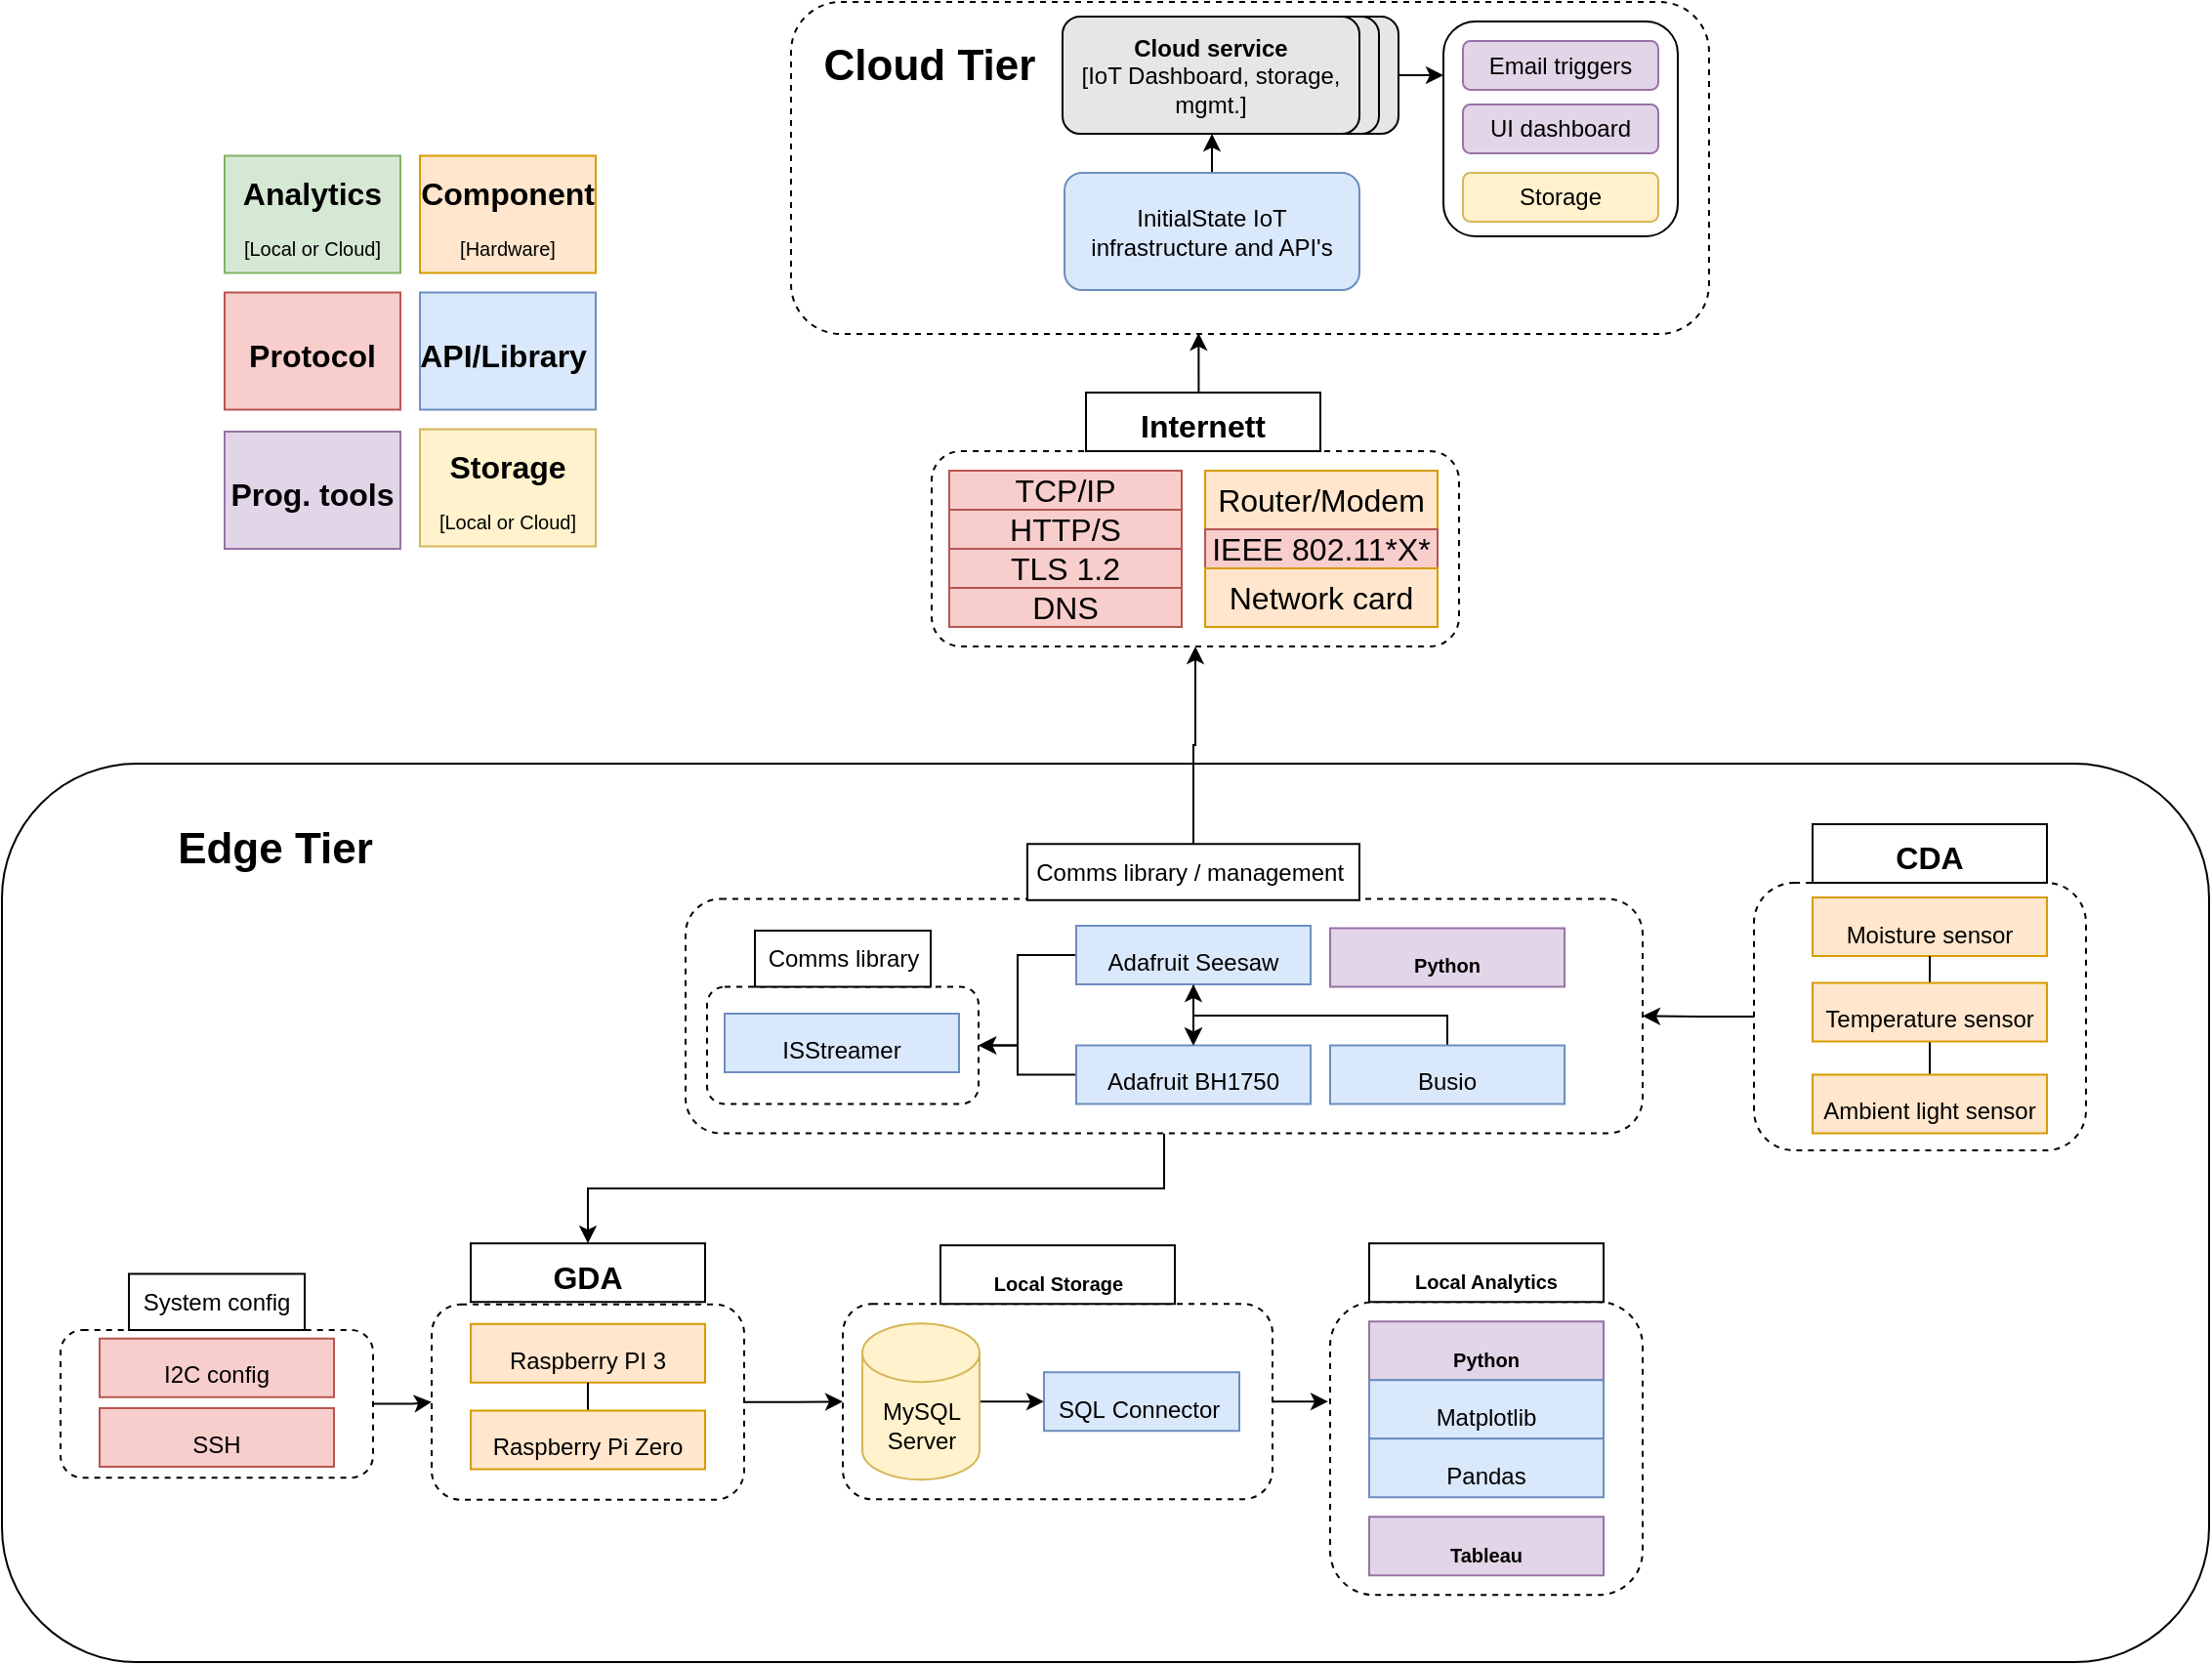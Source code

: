<mxfile version="15.8.6" type="device"><diagram id="qa9-2H3umzSsuSOAsRRX" name="Page-1"><mxGraphModel dx="1518" dy="998" grid="1" gridSize="10" guides="1" tooltips="1" connect="1" arrows="1" fold="1" page="1" pageScale="1" pageWidth="850" pageHeight="1100" math="0" shadow="0"><root><mxCell id="0"/><mxCell id="1" parent="0"/><mxCell id="AncysEgmRt1BbwGjheeK-12" value="" style="rounded=1;whiteSpace=wrap;html=1;fillColor=#FFFFFF;strokeColor=#000000;" parent="1" vertex="1"><mxGeometry x="-304" y="670" width="1130" height="460" as="geometry"/></mxCell><mxCell id="C_vONKfGkqH81KQnFFB2-52" value="" style="rounded=1;whiteSpace=wrap;html=1;dashed=1;fontSize=16;" parent="1" vertex="1"><mxGeometry x="172" y="510" width="270" height="100" as="geometry"/></mxCell><mxCell id="C_vONKfGkqH81KQnFFB2-5" value="" style="rounded=1;whiteSpace=wrap;html=1;fontSize=16;dashed=1;" parent="1" vertex="1"><mxGeometry x="126.5" y="946.62" width="220" height="100" as="geometry"/></mxCell><mxCell id="zpVuGUOi7YEsFgOO7HQb-15" style="edgeStyle=orthogonalEdgeStyle;rounded=0;orthogonalLoop=1;jettySize=auto;html=1;exitX=1;exitY=0.5;exitDx=0;exitDy=0;entryX=0;entryY=0.5;entryDx=0;entryDy=0;" edge="1" parent="1" source="C_vONKfGkqH81KQnFFB2-18" target="C_vONKfGkqH81KQnFFB2-5"><mxGeometry relative="1" as="geometry"/></mxCell><mxCell id="C_vONKfGkqH81KQnFFB2-18" value="" style="rounded=1;whiteSpace=wrap;html=1;dashed=1;fontSize=16;" parent="1" vertex="1"><mxGeometry x="-84" y="946.87" width="160" height="100" as="geometry"/></mxCell><mxCell id="C_vONKfGkqH81KQnFFB2-19" value="&lt;font size=&quot;1&quot;&gt;&lt;b style=&quot;font-size: 16px&quot;&gt;GDA&lt;/b&gt;&lt;/font&gt;" style="rounded=0;whiteSpace=wrap;html=1;fontSize=21;" parent="1" vertex="1"><mxGeometry x="-64" y="915.62" width="120" height="30" as="geometry"/></mxCell><mxCell id="zpVuGUOi7YEsFgOO7HQb-18" style="edgeStyle=orthogonalEdgeStyle;rounded=0;orthogonalLoop=1;jettySize=auto;html=1;entryX=1;entryY=0.5;entryDx=0;entryDy=0;" edge="1" parent="1" source="C_vONKfGkqH81KQnFFB2-16" target="C_vONKfGkqH81KQnFFB2-10"><mxGeometry relative="1" as="geometry"/></mxCell><mxCell id="C_vONKfGkqH81KQnFFB2-16" value="" style="rounded=1;whiteSpace=wrap;html=1;dashed=1;fontSize=16;" parent="1" vertex="1"><mxGeometry x="593" y="731" width="170" height="137" as="geometry"/></mxCell><mxCell id="zpVuGUOi7YEsFgOO7HQb-14" style="edgeStyle=orthogonalEdgeStyle;rounded=0;orthogonalLoop=1;jettySize=auto;html=1;entryX=0.5;entryY=0;entryDx=0;entryDy=0;" edge="1" parent="1" source="C_vONKfGkqH81KQnFFB2-10" target="C_vONKfGkqH81KQnFFB2-19"><mxGeometry relative="1" as="geometry"/></mxCell><mxCell id="C_vONKfGkqH81KQnFFB2-10" value="" style="rounded=1;whiteSpace=wrap;html=1;dashed=1;fontSize=16;" parent="1" vertex="1"><mxGeometry x="46" y="739.25" width="490" height="120" as="geometry"/></mxCell><mxCell id="AncysEgmRt1BbwGjheeK-13" value="&lt;b&gt;&lt;font style=&quot;font-size: 22px&quot;&gt;Edge Tier&lt;/font&gt;&lt;/b&gt;" style="rounded=0;whiteSpace=wrap;html=1;strokeColor=#FFFFFF;fillColor=#FFFFFF;" parent="1" vertex="1"><mxGeometry x="-224" y="688.5" width="120" height="50" as="geometry"/></mxCell><mxCell id="AncysEgmRt1BbwGjheeK-7" value="" style="rounded=1;whiteSpace=wrap;html=1;fillColor=#FFFFFF;strokeColor=#000000;dashed=1;" parent="1" vertex="1"><mxGeometry x="100" y="280" width="470" height="170" as="geometry"/></mxCell><mxCell id="C_vONKfGkqH81KQnFFB2-23" style="edgeStyle=orthogonalEdgeStyle;rounded=0;orthogonalLoop=1;jettySize=auto;html=1;exitX=1;exitY=0.5;exitDx=0;exitDy=0;exitPerimeter=0;fontSize=16;" parent="1" source="AncysEgmRt1BbwGjheeK-1" target="AncysEgmRt1BbwGjheeK-11" edge="1"><mxGeometry relative="1" as="geometry"/></mxCell><mxCell id="AncysEgmRt1BbwGjheeK-1" value="MySQL&lt;br&gt;Server" style="shape=cylinder3;whiteSpace=wrap;html=1;boundedLbl=1;backgroundOutline=1;size=15;fillColor=#fff2cc;strokeColor=#d6b656;" parent="1" vertex="1"><mxGeometry x="136.5" y="956.62" width="60" height="80" as="geometry"/></mxCell><mxCell id="C_vONKfGkqH81KQnFFB2-106" style="edgeStyle=orthogonalEdgeStyle;rounded=0;orthogonalLoop=1;jettySize=auto;html=1;exitX=1;exitY=0.5;exitDx=0;exitDy=0;entryX=0;entryY=0.25;entryDx=0;entryDy=0;fontSize=12;" parent="1" source="AncysEgmRt1BbwGjheeK-2" target="C_vONKfGkqH81KQnFFB2-105" edge="1"><mxGeometry relative="1" as="geometry"/></mxCell><mxCell id="AncysEgmRt1BbwGjheeK-2" value="" style="rounded=1;whiteSpace=wrap;html=1;fillColor=#E6E6E6;" parent="1" vertex="1"><mxGeometry x="260" y="287.5" width="151" height="60" as="geometry"/></mxCell><mxCell id="AncysEgmRt1BbwGjheeK-3" value="" style="rounded=1;whiteSpace=wrap;html=1;fillColor=#E6E6E6;" parent="1" vertex="1"><mxGeometry x="250" y="287.5" width="151" height="60" as="geometry"/></mxCell><mxCell id="AncysEgmRt1BbwGjheeK-4" value="&lt;b&gt;Cloud service&lt;br&gt;&lt;/b&gt;[IoT Dashboard, storage, mgmt.]" style="rounded=1;whiteSpace=wrap;html=1;fillColor=#E6E6E6;" parent="1" vertex="1"><mxGeometry x="239" y="287.5" width="152" height="60" as="geometry"/></mxCell><mxCell id="C_vONKfGkqH81KQnFFB2-108" style="edgeStyle=orthogonalEdgeStyle;rounded=0;orthogonalLoop=1;jettySize=auto;html=1;exitX=0.5;exitY=0;exitDx=0;exitDy=0;fontSize=12;" parent="1" source="AncysEgmRt1BbwGjheeK-6" target="AncysEgmRt1BbwGjheeK-4" edge="1"><mxGeometry relative="1" as="geometry"/></mxCell><mxCell id="AncysEgmRt1BbwGjheeK-6" value="InitialState IoT infrastructure and API's" style="rounded=1;whiteSpace=wrap;html=1;fillColor=#dae8fc;strokeColor=#6c8ebf;" parent="1" vertex="1"><mxGeometry x="240" y="367.5" width="151" height="60" as="geometry"/></mxCell><mxCell id="AncysEgmRt1BbwGjheeK-8" value="&lt;b&gt;&lt;font style=&quot;font-size: 22px&quot;&gt;Cloud Tier&lt;/font&gt;&lt;/b&gt;" style="rounded=0;whiteSpace=wrap;html=1;strokeColor=#FFFFFF;fillColor=#FFFFFF;" parent="1" vertex="1"><mxGeometry x="111" y="287.5" width="120" height="50" as="geometry"/></mxCell><mxCell id="zpVuGUOi7YEsFgOO7HQb-16" style="edgeStyle=orthogonalEdgeStyle;rounded=0;orthogonalLoop=1;jettySize=auto;html=1;exitX=1;exitY=0.5;exitDx=0;exitDy=0;" edge="1" parent="1" source="C_vONKfGkqH81KQnFFB2-5"><mxGeometry relative="1" as="geometry"><mxPoint x="375" y="997" as="targetPoint"/></mxGeometry></mxCell><mxCell id="AncysEgmRt1BbwGjheeK-11" value="&lt;font style=&quot;font-size: 12px&quot;&gt;SQL&amp;nbsp;Connector&amp;nbsp;&lt;/font&gt;" style="rounded=0;whiteSpace=wrap;html=1;fontSize=21;strokeColor=#6c8ebf;fillColor=#dae8fc;" parent="1" vertex="1"><mxGeometry x="229.5" y="981.62" width="100" height="30" as="geometry"/></mxCell><mxCell id="AncysEgmRt1BbwGjheeK-16" value="&lt;font style=&quot;font-size: 12px&quot;&gt;Raspberry PI 3&lt;/font&gt;" style="rounded=0;whiteSpace=wrap;html=1;fontSize=21;strokeColor=#d79b00;fillColor=#ffe6cc;" parent="1" vertex="1"><mxGeometry x="-64" y="956.87" width="120" height="30" as="geometry"/></mxCell><mxCell id="C_vONKfGkqH81KQnFFB2-142" style="edgeStyle=orthogonalEdgeStyle;rounded=0;orthogonalLoop=1;jettySize=auto;html=1;exitX=0.5;exitY=0;exitDx=0;exitDy=0;entryX=0.5;entryY=1;entryDx=0;entryDy=0;fontSize=12;endArrow=none;endFill=0;" parent="1" source="AncysEgmRt1BbwGjheeK-17" target="AncysEgmRt1BbwGjheeK-16" edge="1"><mxGeometry relative="1" as="geometry"/></mxCell><mxCell id="AncysEgmRt1BbwGjheeK-17" value="&lt;font style=&quot;font-size: 12px&quot;&gt;Raspberry Pi Zero&lt;/font&gt;" style="rounded=0;whiteSpace=wrap;html=1;fontSize=21;strokeColor=#d79b00;fillColor=#ffe6cc;" parent="1" vertex="1"><mxGeometry x="-64" y="1001.25" width="120" height="30" as="geometry"/></mxCell><mxCell id="AncysEgmRt1BbwGjheeK-19" value="&lt;font&gt;&lt;font style=&quot;font-size: 12px&quot;&gt;Moisture sensor&lt;/font&gt;&lt;br&gt;&lt;/font&gt;" style="rounded=0;whiteSpace=wrap;html=1;fontSize=21;strokeColor=#d79b00;fillColor=#ffe6cc;" parent="1" vertex="1"><mxGeometry x="623" y="738.5" width="120" height="30" as="geometry"/></mxCell><mxCell id="C_vONKfGkqH81KQnFFB2-140" style="edgeStyle=orthogonalEdgeStyle;rounded=0;orthogonalLoop=1;jettySize=auto;html=1;exitX=0.5;exitY=0;exitDx=0;exitDy=0;entryX=0.5;entryY=1;entryDx=0;entryDy=0;fontSize=12;endArrow=none;endFill=0;" parent="1" source="AncysEgmRt1BbwGjheeK-20" target="AncysEgmRt1BbwGjheeK-21" edge="1"><mxGeometry relative="1" as="geometry"/></mxCell><mxCell id="AncysEgmRt1BbwGjheeK-20" value="&lt;font&gt;&lt;font style=&quot;font-size: 12px&quot;&gt;Ambient light sensor&lt;/font&gt;&lt;br&gt;&lt;/font&gt;" style="rounded=0;whiteSpace=wrap;html=1;fontSize=21;strokeColor=#d79b00;fillColor=#ffe6cc;" parent="1" vertex="1"><mxGeometry x="623" y="829.25" width="120" height="30" as="geometry"/></mxCell><mxCell id="C_vONKfGkqH81KQnFFB2-141" style="edgeStyle=orthogonalEdgeStyle;rounded=0;orthogonalLoop=1;jettySize=auto;html=1;exitX=0.5;exitY=0;exitDx=0;exitDy=0;entryX=0.5;entryY=1;entryDx=0;entryDy=0;fontSize=12;endArrow=none;endFill=0;" parent="1" source="AncysEgmRt1BbwGjheeK-21" target="AncysEgmRt1BbwGjheeK-19" edge="1"><mxGeometry relative="1" as="geometry"/></mxCell><mxCell id="AncysEgmRt1BbwGjheeK-21" value="&lt;font style=&quot;line-height: 1&quot;&gt;&lt;font style=&quot;font-size: 12px&quot;&gt;Temperature sensor&lt;/font&gt;&lt;br&gt;&lt;/font&gt;" style="rounded=0;whiteSpace=wrap;html=1;fontSize=21;strokeColor=#d79b00;fillColor=#ffe6cc;" parent="1" vertex="1"><mxGeometry x="623" y="782.25" width="120" height="30" as="geometry"/></mxCell><mxCell id="C_vONKfGkqH81KQnFFB2-3" value="&lt;font size=&quot;1&quot;&gt;&lt;b style=&quot;font-size: 16px&quot;&gt;Component&lt;br&gt;&lt;/b&gt;[Hardware]&lt;br&gt;&lt;/font&gt;" style="rounded=0;whiteSpace=wrap;html=1;fontSize=21;strokeColor=#d79b00;fillColor=#ffe6cc;" parent="1" vertex="1"><mxGeometry x="-90" y="358.75" width="90" height="60" as="geometry"/></mxCell><mxCell id="C_vONKfGkqH81KQnFFB2-4" value="&lt;font size=&quot;1&quot;&gt;&lt;b style=&quot;font-size: 16px&quot;&gt;API/Library&amp;nbsp;&lt;/b&gt;&lt;br&gt;&lt;/font&gt;" style="rounded=0;whiteSpace=wrap;html=1;fontSize=21;strokeColor=#6c8ebf;fillColor=#dae8fc;" parent="1" vertex="1"><mxGeometry x="-90" y="428.75" width="90" height="60" as="geometry"/></mxCell><mxCell id="C_vONKfGkqH81KQnFFB2-122" value="" style="edgeStyle=orthogonalEdgeStyle;rounded=0;orthogonalLoop=1;jettySize=auto;html=1;fontSize=12;" parent="1" source="C_vONKfGkqH81KQnFFB2-6" target="C_vONKfGkqH81KQnFFB2-7" edge="1"><mxGeometry relative="1" as="geometry"/></mxCell><mxCell id="C_vONKfGkqH81KQnFFB2-126" style="edgeStyle=orthogonalEdgeStyle;rounded=0;orthogonalLoop=1;jettySize=auto;html=1;exitX=0;exitY=0.5;exitDx=0;exitDy=0;entryX=1;entryY=0.5;entryDx=0;entryDy=0;fontSize=12;" parent="1" source="C_vONKfGkqH81KQnFFB2-6" target="C_vONKfGkqH81KQnFFB2-123" edge="1"><mxGeometry relative="1" as="geometry"><Array as="points"><mxPoint x="216" y="768.25"/><mxPoint x="216" y="814.25"/></Array></mxGeometry></mxCell><mxCell id="C_vONKfGkqH81KQnFFB2-6" value="&lt;font style=&quot;font-size: 12px&quot;&gt;Adafruit Seesaw&lt;/font&gt;" style="rounded=0;whiteSpace=wrap;html=1;fontSize=21;strokeColor=#6c8ebf;fillColor=#dae8fc;" parent="1" vertex="1"><mxGeometry x="246" y="753" width="120" height="30" as="geometry"/></mxCell><mxCell id="C_vONKfGkqH81KQnFFB2-128" style="edgeStyle=orthogonalEdgeStyle;rounded=0;orthogonalLoop=1;jettySize=auto;html=1;exitX=0;exitY=0.5;exitDx=0;exitDy=0;entryX=1;entryY=0.5;entryDx=0;entryDy=0;fontSize=12;" parent="1" source="C_vONKfGkqH81KQnFFB2-7" target="C_vONKfGkqH81KQnFFB2-123" edge="1"><mxGeometry relative="1" as="geometry"><Array as="points"><mxPoint x="216" y="829.25"/><mxPoint x="216" y="814.25"/></Array></mxGeometry></mxCell><mxCell id="C_vONKfGkqH81KQnFFB2-7" value="&lt;font style=&quot;font-size: 12px&quot;&gt;Adafruit BH1750&lt;/font&gt;" style="rounded=0;whiteSpace=wrap;html=1;fontSize=21;strokeColor=#6c8ebf;fillColor=#dae8fc;" parent="1" vertex="1"><mxGeometry x="246" y="814.25" width="120" height="30" as="geometry"/></mxCell><mxCell id="C_vONKfGkqH81KQnFFB2-56" style="edgeStyle=orthogonalEdgeStyle;rounded=0;orthogonalLoop=1;jettySize=auto;html=1;entryX=0.5;entryY=1;entryDx=0;entryDy=0;fontSize=16;" parent="1" source="C_vONKfGkqH81KQnFFB2-9" target="C_vONKfGkqH81KQnFFB2-6" edge="1"><mxGeometry relative="1" as="geometry"><Array as="points"><mxPoint x="306" y="799"/></Array></mxGeometry></mxCell><mxCell id="C_vONKfGkqH81KQnFFB2-57" style="edgeStyle=orthogonalEdgeStyle;rounded=0;orthogonalLoop=1;jettySize=auto;html=1;fontSize=16;" parent="1" source="C_vONKfGkqH81KQnFFB2-9" target="C_vONKfGkqH81KQnFFB2-7" edge="1"><mxGeometry relative="1" as="geometry"><Array as="points"><mxPoint x="306" y="799"/></Array></mxGeometry></mxCell><mxCell id="C_vONKfGkqH81KQnFFB2-9" value="&lt;font style=&quot;font-size: 12px&quot;&gt;Busio&lt;/font&gt;" style="rounded=0;whiteSpace=wrap;html=1;fontSize=21;strokeColor=#6c8ebf;fillColor=#dae8fc;" parent="1" vertex="1"><mxGeometry x="376" y="814.25" width="120" height="30" as="geometry"/></mxCell><mxCell id="C_vONKfGkqH81KQnFFB2-15" value="&lt;font size=&quot;1&quot;&gt;&lt;b&gt;Python&lt;/b&gt;&lt;/font&gt;" style="rounded=0;whiteSpace=wrap;html=1;fontSize=21;strokeColor=#9673a6;fillColor=#e1d5e7;" parent="1" vertex="1"><mxGeometry x="376" y="754.25" width="120" height="30" as="geometry"/></mxCell><mxCell id="C_vONKfGkqH81KQnFFB2-17" value="&lt;font style=&quot;font-size: 16px&quot;&gt;&lt;b&gt;CDA&lt;/b&gt;&lt;/font&gt;" style="rounded=0;whiteSpace=wrap;html=1;fontSize=21;" parent="1" vertex="1"><mxGeometry x="623" y="701" width="120" height="30" as="geometry"/></mxCell><mxCell id="C_vONKfGkqH81KQnFFB2-22" value="&lt;font size=&quot;1&quot;&gt;&lt;b style=&quot;font-size: 16px&quot;&gt;Storage&lt;br&gt;&lt;/b&gt;[Local or Cloud]&lt;br&gt;&lt;/font&gt;" style="rounded=0;whiteSpace=wrap;html=1;fontSize=21;strokeColor=#d6b656;fillColor=#fff2cc;" parent="1" vertex="1"><mxGeometry x="-90" y="498.75" width="90" height="60" as="geometry"/></mxCell><mxCell id="C_vONKfGkqH81KQnFFB2-43" value="&lt;span style=&quot;font-size: 16px&quot;&gt;&lt;b&gt;Analytics&lt;br&gt;&lt;/b&gt;&lt;/span&gt;&lt;font size=&quot;1&quot;&gt;[Local or Cloud]&lt;br&gt;&lt;/font&gt;" style="rounded=0;whiteSpace=wrap;html=1;fontSize=21;strokeColor=#82b366;fillColor=#d5e8d4;" parent="1" vertex="1"><mxGeometry x="-190" y="358.75" width="90" height="60" as="geometry"/></mxCell><mxCell id="C_vONKfGkqH81KQnFFB2-49" value="TCP/IP" style="rounded=0;whiteSpace=wrap;html=1;fontSize=16;fillColor=#f8cecc;strokeColor=#b85450;" parent="1" vertex="1"><mxGeometry x="181" y="520" width="119" height="20" as="geometry"/></mxCell><mxCell id="C_vONKfGkqH81KQnFFB2-50" value="Router/Modem" style="rounded=0;whiteSpace=wrap;html=1;fontSize=16;fillColor=#ffe6cc;strokeColor=#d79b00;" parent="1" vertex="1"><mxGeometry x="312" y="520" width="119" height="30" as="geometry"/></mxCell><mxCell id="C_vONKfGkqH81KQnFFB2-51" value="&lt;span style=&quot;font-size: 16px&quot;&gt;&lt;b&gt;Protocol&lt;/b&gt;&lt;/span&gt;&lt;font size=&quot;1&quot;&gt;&lt;br&gt;&lt;/font&gt;" style="rounded=0;whiteSpace=wrap;html=1;fontSize=21;strokeColor=#b85450;fillColor=#f8cecc;" parent="1" vertex="1"><mxGeometry x="-190" y="428.75" width="90" height="60" as="geometry"/></mxCell><mxCell id="C_vONKfGkqH81KQnFFB2-55" style="edgeStyle=orthogonalEdgeStyle;rounded=0;orthogonalLoop=1;jettySize=auto;html=1;exitX=0.5;exitY=0;exitDx=0;exitDy=0;fontSize=16;entryX=0.444;entryY=0.997;entryDx=0;entryDy=0;entryPerimeter=0;" parent="1" source="C_vONKfGkqH81KQnFFB2-53" target="AncysEgmRt1BbwGjheeK-7" edge="1"><mxGeometry relative="1" as="geometry"><Array as="points"/></mxGeometry></mxCell><mxCell id="C_vONKfGkqH81KQnFFB2-53" value="&lt;font size=&quot;1&quot;&gt;&lt;b style=&quot;font-size: 16px&quot;&gt;Internett&lt;/b&gt;&lt;/font&gt;" style="rounded=0;whiteSpace=wrap;html=1;fontSize=21;" parent="1" vertex="1"><mxGeometry x="251" y="480" width="120" height="30" as="geometry"/></mxCell><mxCell id="C_vONKfGkqH81KQnFFB2-70" value="&lt;font size=&quot;1&quot;&gt;&lt;b&gt;Local Storage&lt;/b&gt;&lt;/font&gt;" style="rounded=0;whiteSpace=wrap;html=1;fontSize=21;" parent="1" vertex="1"><mxGeometry x="176.5" y="916.62" width="120" height="30" as="geometry"/></mxCell><mxCell id="C_vONKfGkqH81KQnFFB2-72" value="" style="rounded=1;whiteSpace=wrap;html=1;fontSize=16;dashed=1;" parent="1" vertex="1"><mxGeometry x="376" y="945.62" width="160" height="150" as="geometry"/></mxCell><mxCell id="C_vONKfGkqH81KQnFFB2-73" value="&lt;font size=&quot;1&quot;&gt;&lt;b&gt;Local Analytics&lt;/b&gt;&lt;/font&gt;" style="rounded=0;whiteSpace=wrap;html=1;fontSize=21;" parent="1" vertex="1"><mxGeometry x="396" y="915.62" width="120" height="30" as="geometry"/></mxCell><mxCell id="C_vONKfGkqH81KQnFFB2-74" value="&lt;font size=&quot;1&quot;&gt;&lt;b&gt;Python&lt;/b&gt;&lt;/font&gt;" style="rounded=0;whiteSpace=wrap;html=1;fontSize=21;strokeColor=#9673a6;fillColor=#e1d5e7;" parent="1" vertex="1"><mxGeometry x="396" y="955.62" width="120" height="30" as="geometry"/></mxCell><mxCell id="C_vONKfGkqH81KQnFFB2-75" value="&lt;font size=&quot;1&quot;&gt;&lt;b&gt;Tableau&lt;/b&gt;&lt;/font&gt;" style="rounded=0;whiteSpace=wrap;html=1;fontSize=21;strokeColor=#9673a6;fillColor=#e1d5e7;" parent="1" vertex="1"><mxGeometry x="396" y="1055.62" width="120" height="30" as="geometry"/></mxCell><mxCell id="C_vONKfGkqH81KQnFFB2-76" value="&lt;span style=&quot;font-size: 16px&quot;&gt;&lt;b&gt;Prog. tools&lt;/b&gt;&lt;/span&gt;" style="rounded=0;whiteSpace=wrap;html=1;fontSize=21;strokeColor=#9673a6;fillColor=#e1d5e7;" parent="1" vertex="1"><mxGeometry x="-190" y="500" width="90" height="60" as="geometry"/></mxCell><mxCell id="C_vONKfGkqH81KQnFFB2-77" value="&lt;font style=&quot;font-size: 12px&quot;&gt;Matplotlib&lt;/font&gt;" style="rounded=0;whiteSpace=wrap;html=1;fontSize=21;strokeColor=#6c8ebf;fillColor=#dae8fc;" parent="1" vertex="1"><mxGeometry x="396" y="985.62" width="120" height="30" as="geometry"/></mxCell><mxCell id="C_vONKfGkqH81KQnFFB2-78" value="&lt;font style=&quot;font-size: 12px&quot;&gt;Pandas&lt;/font&gt;" style="rounded=0;whiteSpace=wrap;html=1;fontSize=21;strokeColor=#6c8ebf;fillColor=#dae8fc;" parent="1" vertex="1"><mxGeometry x="396" y="1015.62" width="120" height="30" as="geometry"/></mxCell><mxCell id="zpVuGUOi7YEsFgOO7HQb-17" style="edgeStyle=orthogonalEdgeStyle;rounded=0;orthogonalLoop=1;jettySize=auto;html=1;entryX=0;entryY=0.5;entryDx=0;entryDy=0;" edge="1" parent="1" source="C_vONKfGkqH81KQnFFB2-89" target="C_vONKfGkqH81KQnFFB2-18"><mxGeometry relative="1" as="geometry"/></mxCell><mxCell id="C_vONKfGkqH81KQnFFB2-89" value="" style="rounded=1;whiteSpace=wrap;html=1;dashed=1;fontSize=16;" parent="1" vertex="1"><mxGeometry x="-274" y="959.99" width="160" height="75.63" as="geometry"/></mxCell><mxCell id="C_vONKfGkqH81KQnFFB2-95" value="&lt;span style=&quot;font-size: 12px&quot;&gt;I2C config&lt;/span&gt;" style="rounded=0;whiteSpace=wrap;html=1;fontSize=21;strokeColor=#b85450;fillColor=#f8cecc;" parent="1" vertex="1"><mxGeometry x="-254" y="964.37" width="120" height="30" as="geometry"/></mxCell><mxCell id="C_vONKfGkqH81KQnFFB2-96" value="&lt;span style=&quot;font-size: 12px&quot;&gt;SSH&lt;/span&gt;" style="rounded=0;whiteSpace=wrap;html=1;fontSize=21;strokeColor=#b85450;fillColor=#f8cecc;" parent="1" vertex="1"><mxGeometry x="-254" y="999.99" width="120" height="30" as="geometry"/></mxCell><mxCell id="C_vONKfGkqH81KQnFFB2-105" value="" style="rounded=1;whiteSpace=wrap;html=1;fillColor=#FFFFFF;" parent="1" vertex="1"><mxGeometry x="434" y="290" width="120" height="110" as="geometry"/></mxCell><mxCell id="C_vONKfGkqH81KQnFFB2-98" value="Email triggers" style="rounded=1;whiteSpace=wrap;html=1;fillColor=#e1d5e7;strokeColor=#9673a6;" parent="1" vertex="1"><mxGeometry x="444" y="300" width="100" height="25" as="geometry"/></mxCell><mxCell id="C_vONKfGkqH81KQnFFB2-99" value="UI dashboard" style="rounded=1;whiteSpace=wrap;html=1;fillColor=#e1d5e7;strokeColor=#9673a6;" parent="1" vertex="1"><mxGeometry x="444" y="332.5" width="100" height="25" as="geometry"/></mxCell><mxCell id="C_vONKfGkqH81KQnFFB2-104" value="Storage" style="rounded=1;whiteSpace=wrap;html=1;fillColor=#fff2cc;strokeColor=#d6b656;" parent="1" vertex="1"><mxGeometry x="444" y="367.5" width="100" height="25" as="geometry"/></mxCell><mxCell id="C_vONKfGkqH81KQnFFB2-123" value="" style="rounded=1;whiteSpace=wrap;html=1;dashed=1;fontSize=12;strokeColor=#000000;" parent="1" vertex="1"><mxGeometry x="57" y="784.25" width="139" height="60" as="geometry"/></mxCell><mxCell id="C_vONKfGkqH81KQnFFB2-112" value="&lt;font style=&quot;font-size: 12px&quot;&gt;ISStreamer&lt;/font&gt;" style="rounded=0;whiteSpace=wrap;html=1;fontSize=21;strokeColor=#6c8ebf;fillColor=#dae8fc;" parent="1" vertex="1"><mxGeometry x="66" y="798" width="120" height="30" as="geometry"/></mxCell><mxCell id="C_vONKfGkqH81KQnFFB2-125" value="Comms library" style="rounded=0;whiteSpace=wrap;html=1;fontSize=12;strokeColor=#000000;" parent="1" vertex="1"><mxGeometry x="81.5" y="755.5" width="90" height="28.75" as="geometry"/></mxCell><mxCell id="C_vONKfGkqH81KQnFFB2-131" value="System config" style="rounded=0;whiteSpace=wrap;html=1;fontSize=12;strokeColor=#000000;" parent="1" vertex="1"><mxGeometry x="-239" y="931.24" width="90" height="28.75" as="geometry"/></mxCell><mxCell id="zpVuGUOi7YEsFgOO7HQb-8" style="edgeStyle=orthogonalEdgeStyle;rounded=0;orthogonalLoop=1;jettySize=auto;html=1;exitX=0.5;exitY=0;exitDx=0;exitDy=0;entryX=0.5;entryY=1;entryDx=0;entryDy=0;" edge="1" parent="1" source="C_vONKfGkqH81KQnFFB2-133" target="C_vONKfGkqH81KQnFFB2-52"><mxGeometry relative="1" as="geometry"/></mxCell><mxCell id="C_vONKfGkqH81KQnFFB2-133" value="Comms library / management&amp;nbsp;" style="rounded=0;whiteSpace=wrap;html=1;fontSize=12;strokeColor=#000000;" parent="1" vertex="1"><mxGeometry x="221" y="711.13" width="170" height="28.75" as="geometry"/></mxCell><mxCell id="zpVuGUOi7YEsFgOO7HQb-2" value="HTTP/S" style="rounded=0;whiteSpace=wrap;html=1;fontSize=16;fillColor=#f8cecc;strokeColor=#b85450;" vertex="1" parent="1"><mxGeometry x="181" y="540" width="119" height="20" as="geometry"/></mxCell><mxCell id="zpVuGUOi7YEsFgOO7HQb-3" value="&lt;span style=&quot;font-family: &amp;#34;helvetica&amp;#34;&quot;&gt;IEEE 802.11*X*&lt;/span&gt;" style="rounded=0;whiteSpace=wrap;html=1;fontSize=16;fillColor=#f8cecc;strokeColor=#b85450;" vertex="1" parent="1"><mxGeometry x="312" y="550" width="119" height="20" as="geometry"/></mxCell><mxCell id="zpVuGUOi7YEsFgOO7HQb-4" value="TLS 1.2" style="rounded=0;whiteSpace=wrap;html=1;fontSize=16;fillColor=#f8cecc;strokeColor=#b85450;" vertex="1" parent="1"><mxGeometry x="181" y="560" width="119" height="20" as="geometry"/></mxCell><mxCell id="zpVuGUOi7YEsFgOO7HQb-5" value="DNS" style="rounded=0;whiteSpace=wrap;html=1;fontSize=16;fillColor=#f8cecc;strokeColor=#b85450;" vertex="1" parent="1"><mxGeometry x="181" y="580" width="119" height="20" as="geometry"/></mxCell><mxCell id="zpVuGUOi7YEsFgOO7HQb-6" value="Network card" style="rounded=0;whiteSpace=wrap;html=1;fontSize=16;fillColor=#ffe6cc;strokeColor=#d79b00;" vertex="1" parent="1"><mxGeometry x="312" y="570" width="119" height="30" as="geometry"/></mxCell></root></mxGraphModel></diagram></mxfile>